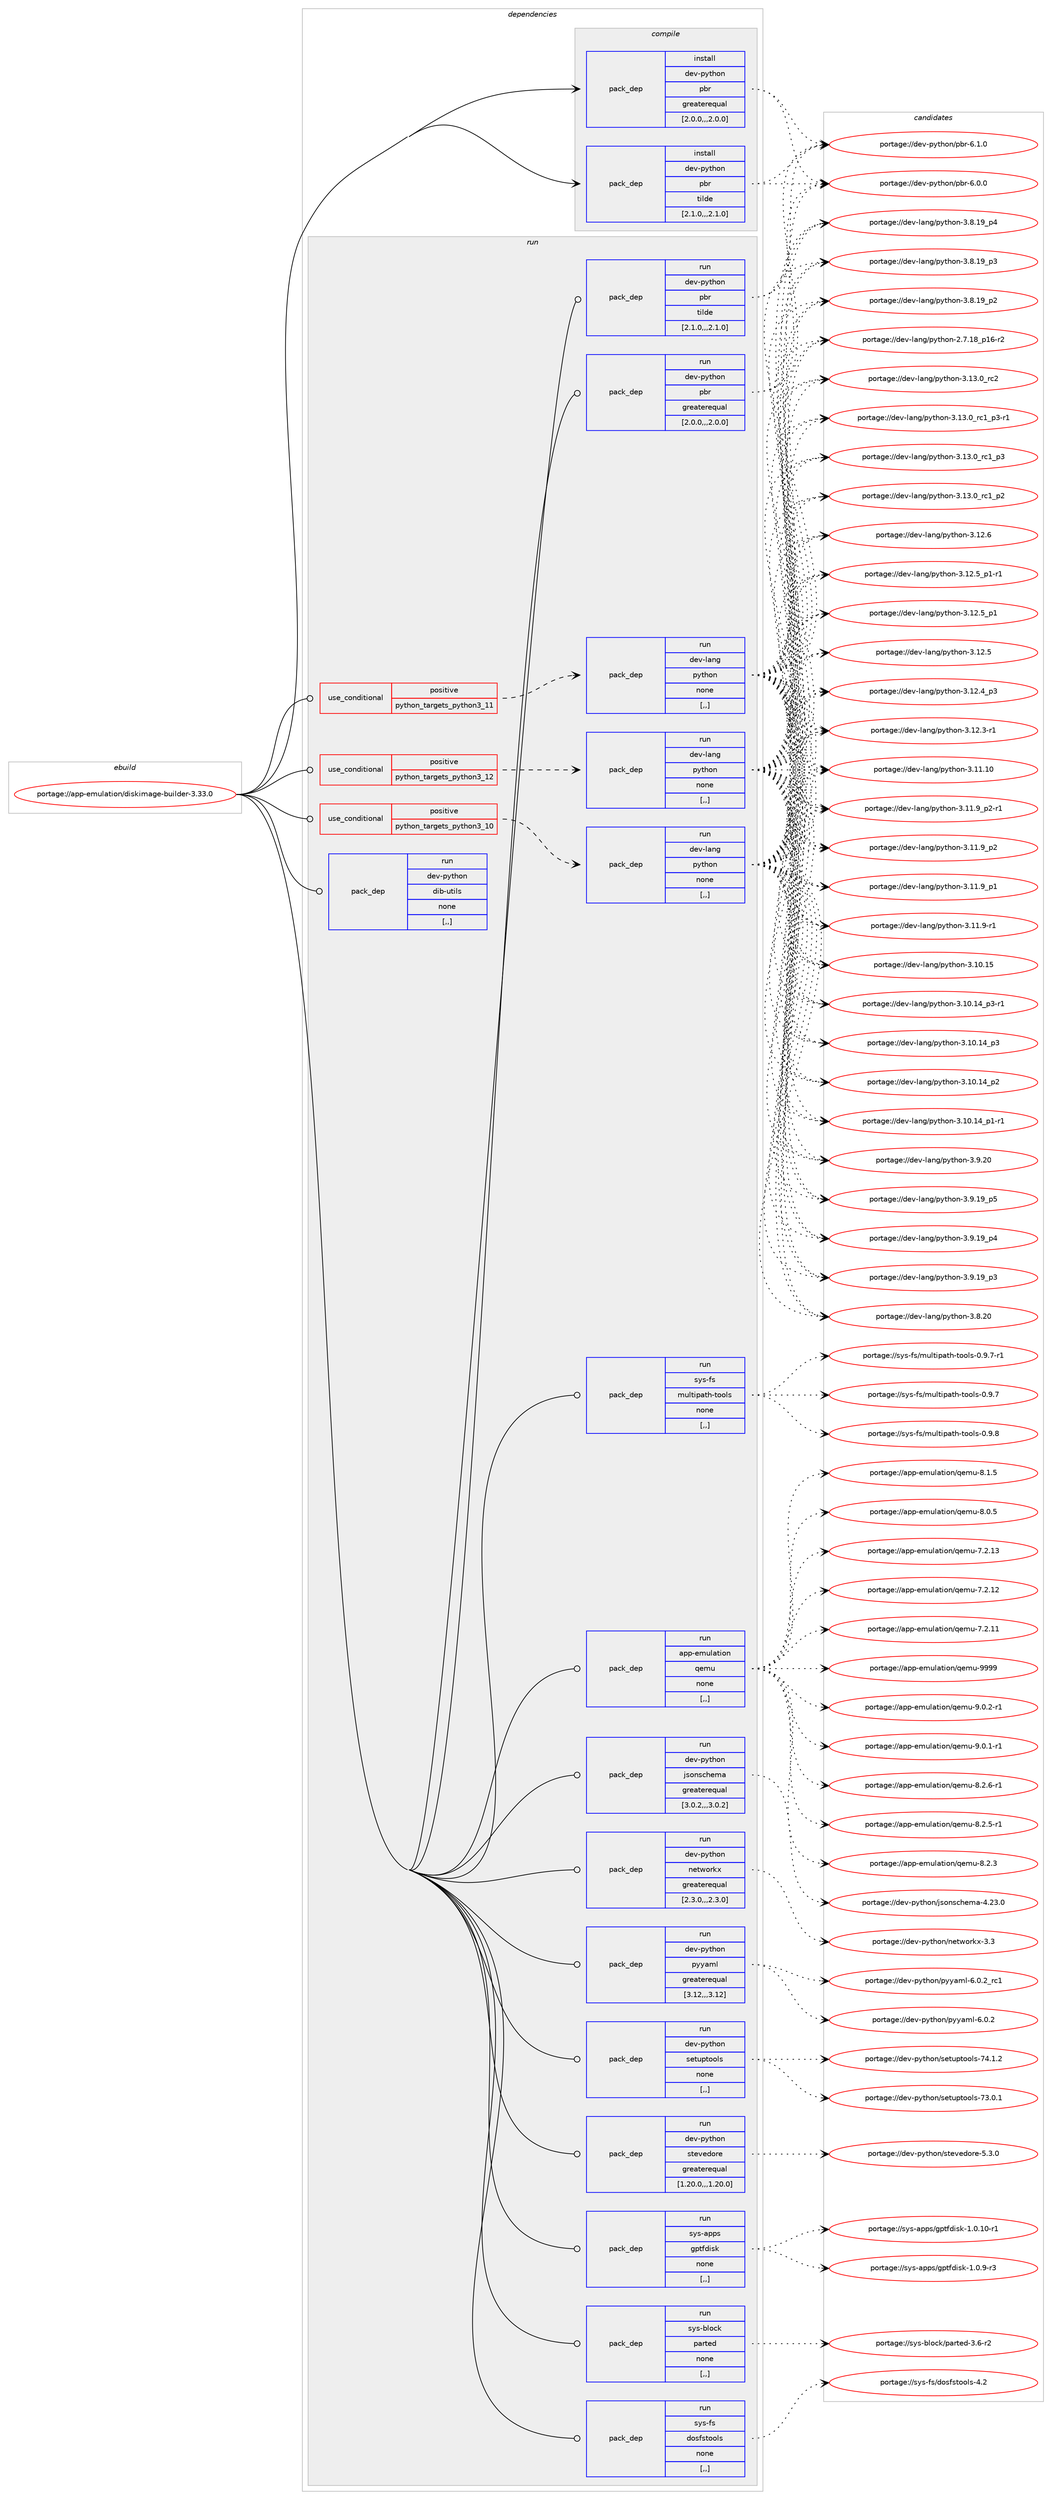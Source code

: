 digraph prolog {

# *************
# Graph options
# *************

newrank=true;
concentrate=true;
compound=true;
graph [rankdir=LR,fontname=Helvetica,fontsize=10,ranksep=1.5];#, ranksep=2.5, nodesep=0.2];
edge  [arrowhead=vee];
node  [fontname=Helvetica,fontsize=10];

# **********
# The ebuild
# **********

subgraph cluster_leftcol {
color=gray;
label=<<i>ebuild</i>>;
id [label="portage://app-emulation/diskimage-builder-3.33.0", color=red, width=4, href="../app-emulation/diskimage-builder-3.33.0.svg"];
}

# ****************
# The dependencies
# ****************

subgraph cluster_midcol {
color=gray;
label=<<i>dependencies</i>>;
subgraph cluster_compile {
fillcolor="#eeeeee";
style=filled;
label=<<i>compile</i>>;
subgraph pack377861 {
dependency517917 [label=<<TABLE BORDER="0" CELLBORDER="1" CELLSPACING="0" CELLPADDING="4" WIDTH="220"><TR><TD ROWSPAN="6" CELLPADDING="30">pack_dep</TD></TR><TR><TD WIDTH="110">install</TD></TR><TR><TD>dev-python</TD></TR><TR><TD>pbr</TD></TR><TR><TD>greaterequal</TD></TR><TR><TD>[2.0.0,,,2.0.0]</TD></TR></TABLE>>, shape=none, color=blue];
}
id:e -> dependency517917:w [weight=20,style="solid",arrowhead="vee"];
subgraph pack377862 {
dependency517918 [label=<<TABLE BORDER="0" CELLBORDER="1" CELLSPACING="0" CELLPADDING="4" WIDTH="220"><TR><TD ROWSPAN="6" CELLPADDING="30">pack_dep</TD></TR><TR><TD WIDTH="110">install</TD></TR><TR><TD>dev-python</TD></TR><TR><TD>pbr</TD></TR><TR><TD>tilde</TD></TR><TR><TD>[2.1.0,,,2.1.0]</TD></TR></TABLE>>, shape=none, color=blue];
}
id:e -> dependency517918:w [weight=20,style="solid",arrowhead="vee"];
}
subgraph cluster_compileandrun {
fillcolor="#eeeeee";
style=filled;
label=<<i>compile and run</i>>;
}
subgraph cluster_run {
fillcolor="#eeeeee";
style=filled;
label=<<i>run</i>>;
subgraph cond136304 {
dependency517919 [label=<<TABLE BORDER="0" CELLBORDER="1" CELLSPACING="0" CELLPADDING="4"><TR><TD ROWSPAN="3" CELLPADDING="10">use_conditional</TD></TR><TR><TD>positive</TD></TR><TR><TD>python_targets_python3_10</TD></TR></TABLE>>, shape=none, color=red];
subgraph pack377863 {
dependency517920 [label=<<TABLE BORDER="0" CELLBORDER="1" CELLSPACING="0" CELLPADDING="4" WIDTH="220"><TR><TD ROWSPAN="6" CELLPADDING="30">pack_dep</TD></TR><TR><TD WIDTH="110">run</TD></TR><TR><TD>dev-lang</TD></TR><TR><TD>python</TD></TR><TR><TD>none</TD></TR><TR><TD>[,,]</TD></TR></TABLE>>, shape=none, color=blue];
}
dependency517919:e -> dependency517920:w [weight=20,style="dashed",arrowhead="vee"];
}
id:e -> dependency517919:w [weight=20,style="solid",arrowhead="odot"];
subgraph cond136305 {
dependency517921 [label=<<TABLE BORDER="0" CELLBORDER="1" CELLSPACING="0" CELLPADDING="4"><TR><TD ROWSPAN="3" CELLPADDING="10">use_conditional</TD></TR><TR><TD>positive</TD></TR><TR><TD>python_targets_python3_11</TD></TR></TABLE>>, shape=none, color=red];
subgraph pack377864 {
dependency517922 [label=<<TABLE BORDER="0" CELLBORDER="1" CELLSPACING="0" CELLPADDING="4" WIDTH="220"><TR><TD ROWSPAN="6" CELLPADDING="30">pack_dep</TD></TR><TR><TD WIDTH="110">run</TD></TR><TR><TD>dev-lang</TD></TR><TR><TD>python</TD></TR><TR><TD>none</TD></TR><TR><TD>[,,]</TD></TR></TABLE>>, shape=none, color=blue];
}
dependency517921:e -> dependency517922:w [weight=20,style="dashed",arrowhead="vee"];
}
id:e -> dependency517921:w [weight=20,style="solid",arrowhead="odot"];
subgraph cond136306 {
dependency517923 [label=<<TABLE BORDER="0" CELLBORDER="1" CELLSPACING="0" CELLPADDING="4"><TR><TD ROWSPAN="3" CELLPADDING="10">use_conditional</TD></TR><TR><TD>positive</TD></TR><TR><TD>python_targets_python3_12</TD></TR></TABLE>>, shape=none, color=red];
subgraph pack377865 {
dependency517924 [label=<<TABLE BORDER="0" CELLBORDER="1" CELLSPACING="0" CELLPADDING="4" WIDTH="220"><TR><TD ROWSPAN="6" CELLPADDING="30">pack_dep</TD></TR><TR><TD WIDTH="110">run</TD></TR><TR><TD>dev-lang</TD></TR><TR><TD>python</TD></TR><TR><TD>none</TD></TR><TR><TD>[,,]</TD></TR></TABLE>>, shape=none, color=blue];
}
dependency517923:e -> dependency517924:w [weight=20,style="dashed",arrowhead="vee"];
}
id:e -> dependency517923:w [weight=20,style="solid",arrowhead="odot"];
subgraph pack377866 {
dependency517925 [label=<<TABLE BORDER="0" CELLBORDER="1" CELLSPACING="0" CELLPADDING="4" WIDTH="220"><TR><TD ROWSPAN="6" CELLPADDING="30">pack_dep</TD></TR><TR><TD WIDTH="110">run</TD></TR><TR><TD>app-emulation</TD></TR><TR><TD>qemu</TD></TR><TR><TD>none</TD></TR><TR><TD>[,,]</TD></TR></TABLE>>, shape=none, color=blue];
}
id:e -> dependency517925:w [weight=20,style="solid",arrowhead="odot"];
subgraph pack377867 {
dependency517926 [label=<<TABLE BORDER="0" CELLBORDER="1" CELLSPACING="0" CELLPADDING="4" WIDTH="220"><TR><TD ROWSPAN="6" CELLPADDING="30">pack_dep</TD></TR><TR><TD WIDTH="110">run</TD></TR><TR><TD>dev-python</TD></TR><TR><TD>jsonschema</TD></TR><TR><TD>greaterequal</TD></TR><TR><TD>[3.0.2,,,3.0.2]</TD></TR></TABLE>>, shape=none, color=blue];
}
id:e -> dependency517926:w [weight=20,style="solid",arrowhead="odot"];
subgraph pack377868 {
dependency517927 [label=<<TABLE BORDER="0" CELLBORDER="1" CELLSPACING="0" CELLPADDING="4" WIDTH="220"><TR><TD ROWSPAN="6" CELLPADDING="30">pack_dep</TD></TR><TR><TD WIDTH="110">run</TD></TR><TR><TD>dev-python</TD></TR><TR><TD>networkx</TD></TR><TR><TD>greaterequal</TD></TR><TR><TD>[2.3.0,,,2.3.0]</TD></TR></TABLE>>, shape=none, color=blue];
}
id:e -> dependency517927:w [weight=20,style="solid",arrowhead="odot"];
subgraph pack377869 {
dependency517928 [label=<<TABLE BORDER="0" CELLBORDER="1" CELLSPACING="0" CELLPADDING="4" WIDTH="220"><TR><TD ROWSPAN="6" CELLPADDING="30">pack_dep</TD></TR><TR><TD WIDTH="110">run</TD></TR><TR><TD>dev-python</TD></TR><TR><TD>pbr</TD></TR><TR><TD>greaterequal</TD></TR><TR><TD>[2.0.0,,,2.0.0]</TD></TR></TABLE>>, shape=none, color=blue];
}
id:e -> dependency517928:w [weight=20,style="solid",arrowhead="odot"];
subgraph pack377870 {
dependency517929 [label=<<TABLE BORDER="0" CELLBORDER="1" CELLSPACING="0" CELLPADDING="4" WIDTH="220"><TR><TD ROWSPAN="6" CELLPADDING="30">pack_dep</TD></TR><TR><TD WIDTH="110">run</TD></TR><TR><TD>dev-python</TD></TR><TR><TD>pyyaml</TD></TR><TR><TD>greaterequal</TD></TR><TR><TD>[3.12,,,3.12]</TD></TR></TABLE>>, shape=none, color=blue];
}
id:e -> dependency517929:w [weight=20,style="solid",arrowhead="odot"];
subgraph pack377871 {
dependency517930 [label=<<TABLE BORDER="0" CELLBORDER="1" CELLSPACING="0" CELLPADDING="4" WIDTH="220"><TR><TD ROWSPAN="6" CELLPADDING="30">pack_dep</TD></TR><TR><TD WIDTH="110">run</TD></TR><TR><TD>dev-python</TD></TR><TR><TD>setuptools</TD></TR><TR><TD>none</TD></TR><TR><TD>[,,]</TD></TR></TABLE>>, shape=none, color=blue];
}
id:e -> dependency517930:w [weight=20,style="solid",arrowhead="odot"];
subgraph pack377872 {
dependency517931 [label=<<TABLE BORDER="0" CELLBORDER="1" CELLSPACING="0" CELLPADDING="4" WIDTH="220"><TR><TD ROWSPAN="6" CELLPADDING="30">pack_dep</TD></TR><TR><TD WIDTH="110">run</TD></TR><TR><TD>dev-python</TD></TR><TR><TD>stevedore</TD></TR><TR><TD>greaterequal</TD></TR><TR><TD>[1.20.0,,,1.20.0]</TD></TR></TABLE>>, shape=none, color=blue];
}
id:e -> dependency517931:w [weight=20,style="solid",arrowhead="odot"];
subgraph pack377873 {
dependency517932 [label=<<TABLE BORDER="0" CELLBORDER="1" CELLSPACING="0" CELLPADDING="4" WIDTH="220"><TR><TD ROWSPAN="6" CELLPADDING="30">pack_dep</TD></TR><TR><TD WIDTH="110">run</TD></TR><TR><TD>sys-apps</TD></TR><TR><TD>gptfdisk</TD></TR><TR><TD>none</TD></TR><TR><TD>[,,]</TD></TR></TABLE>>, shape=none, color=blue];
}
id:e -> dependency517932:w [weight=20,style="solid",arrowhead="odot"];
subgraph pack377874 {
dependency517933 [label=<<TABLE BORDER="0" CELLBORDER="1" CELLSPACING="0" CELLPADDING="4" WIDTH="220"><TR><TD ROWSPAN="6" CELLPADDING="30">pack_dep</TD></TR><TR><TD WIDTH="110">run</TD></TR><TR><TD>sys-block</TD></TR><TR><TD>parted</TD></TR><TR><TD>none</TD></TR><TR><TD>[,,]</TD></TR></TABLE>>, shape=none, color=blue];
}
id:e -> dependency517933:w [weight=20,style="solid",arrowhead="odot"];
subgraph pack377875 {
dependency517934 [label=<<TABLE BORDER="0" CELLBORDER="1" CELLSPACING="0" CELLPADDING="4" WIDTH="220"><TR><TD ROWSPAN="6" CELLPADDING="30">pack_dep</TD></TR><TR><TD WIDTH="110">run</TD></TR><TR><TD>sys-fs</TD></TR><TR><TD>dosfstools</TD></TR><TR><TD>none</TD></TR><TR><TD>[,,]</TD></TR></TABLE>>, shape=none, color=blue];
}
id:e -> dependency517934:w [weight=20,style="solid",arrowhead="odot"];
subgraph pack377876 {
dependency517935 [label=<<TABLE BORDER="0" CELLBORDER="1" CELLSPACING="0" CELLPADDING="4" WIDTH="220"><TR><TD ROWSPAN="6" CELLPADDING="30">pack_dep</TD></TR><TR><TD WIDTH="110">run</TD></TR><TR><TD>sys-fs</TD></TR><TR><TD>multipath-tools</TD></TR><TR><TD>none</TD></TR><TR><TD>[,,]</TD></TR></TABLE>>, shape=none, color=blue];
}
id:e -> dependency517935:w [weight=20,style="solid",arrowhead="odot"];
subgraph pack377877 {
dependency517936 [label=<<TABLE BORDER="0" CELLBORDER="1" CELLSPACING="0" CELLPADDING="4" WIDTH="220"><TR><TD ROWSPAN="6" CELLPADDING="30">pack_dep</TD></TR><TR><TD WIDTH="110">run</TD></TR><TR><TD>dev-python</TD></TR><TR><TD>dib-utils</TD></TR><TR><TD>none</TD></TR><TR><TD>[,,]</TD></TR></TABLE>>, shape=none, color=blue];
}
id:e -> dependency517936:w [weight=20,style="solid",arrowhead="odot"];
subgraph pack377878 {
dependency517937 [label=<<TABLE BORDER="0" CELLBORDER="1" CELLSPACING="0" CELLPADDING="4" WIDTH="220"><TR><TD ROWSPAN="6" CELLPADDING="30">pack_dep</TD></TR><TR><TD WIDTH="110">run</TD></TR><TR><TD>dev-python</TD></TR><TR><TD>pbr</TD></TR><TR><TD>tilde</TD></TR><TR><TD>[2.1.0,,,2.1.0]</TD></TR></TABLE>>, shape=none, color=blue];
}
id:e -> dependency517937:w [weight=20,style="solid",arrowhead="odot"];
}
}

# **************
# The candidates
# **************

subgraph cluster_choices {
rank=same;
color=gray;
label=<<i>candidates</i>>;

subgraph choice377861 {
color=black;
nodesep=1;
choice100101118451121211161041111104711298114455446494648 [label="portage://dev-python/pbr-6.1.0", color=red, width=4,href="../dev-python/pbr-6.1.0.svg"];
choice100101118451121211161041111104711298114455446484648 [label="portage://dev-python/pbr-6.0.0", color=red, width=4,href="../dev-python/pbr-6.0.0.svg"];
dependency517917:e -> choice100101118451121211161041111104711298114455446494648:w [style=dotted,weight="100"];
dependency517917:e -> choice100101118451121211161041111104711298114455446484648:w [style=dotted,weight="100"];
}
subgraph choice377862 {
color=black;
nodesep=1;
choice100101118451121211161041111104711298114455446494648 [label="portage://dev-python/pbr-6.1.0", color=red, width=4,href="../dev-python/pbr-6.1.0.svg"];
choice100101118451121211161041111104711298114455446484648 [label="portage://dev-python/pbr-6.0.0", color=red, width=4,href="../dev-python/pbr-6.0.0.svg"];
dependency517918:e -> choice100101118451121211161041111104711298114455446494648:w [style=dotted,weight="100"];
dependency517918:e -> choice100101118451121211161041111104711298114455446484648:w [style=dotted,weight="100"];
}
subgraph choice377863 {
color=black;
nodesep=1;
choice10010111845108971101034711212111610411111045514649514648951149950 [label="portage://dev-lang/python-3.13.0_rc2", color=red, width=4,href="../dev-lang/python-3.13.0_rc2.svg"];
choice1001011184510897110103471121211161041111104551464951464895114994995112514511449 [label="portage://dev-lang/python-3.13.0_rc1_p3-r1", color=red, width=4,href="../dev-lang/python-3.13.0_rc1_p3-r1.svg"];
choice100101118451089711010347112121116104111110455146495146489511499499511251 [label="portage://dev-lang/python-3.13.0_rc1_p3", color=red, width=4,href="../dev-lang/python-3.13.0_rc1_p3.svg"];
choice100101118451089711010347112121116104111110455146495146489511499499511250 [label="portage://dev-lang/python-3.13.0_rc1_p2", color=red, width=4,href="../dev-lang/python-3.13.0_rc1_p2.svg"];
choice10010111845108971101034711212111610411111045514649504654 [label="portage://dev-lang/python-3.12.6", color=red, width=4,href="../dev-lang/python-3.12.6.svg"];
choice1001011184510897110103471121211161041111104551464950465395112494511449 [label="portage://dev-lang/python-3.12.5_p1-r1", color=red, width=4,href="../dev-lang/python-3.12.5_p1-r1.svg"];
choice100101118451089711010347112121116104111110455146495046539511249 [label="portage://dev-lang/python-3.12.5_p1", color=red, width=4,href="../dev-lang/python-3.12.5_p1.svg"];
choice10010111845108971101034711212111610411111045514649504653 [label="portage://dev-lang/python-3.12.5", color=red, width=4,href="../dev-lang/python-3.12.5.svg"];
choice100101118451089711010347112121116104111110455146495046529511251 [label="portage://dev-lang/python-3.12.4_p3", color=red, width=4,href="../dev-lang/python-3.12.4_p3.svg"];
choice100101118451089711010347112121116104111110455146495046514511449 [label="portage://dev-lang/python-3.12.3-r1", color=red, width=4,href="../dev-lang/python-3.12.3-r1.svg"];
choice1001011184510897110103471121211161041111104551464949464948 [label="portage://dev-lang/python-3.11.10", color=red, width=4,href="../dev-lang/python-3.11.10.svg"];
choice1001011184510897110103471121211161041111104551464949465795112504511449 [label="portage://dev-lang/python-3.11.9_p2-r1", color=red, width=4,href="../dev-lang/python-3.11.9_p2-r1.svg"];
choice100101118451089711010347112121116104111110455146494946579511250 [label="portage://dev-lang/python-3.11.9_p2", color=red, width=4,href="../dev-lang/python-3.11.9_p2.svg"];
choice100101118451089711010347112121116104111110455146494946579511249 [label="portage://dev-lang/python-3.11.9_p1", color=red, width=4,href="../dev-lang/python-3.11.9_p1.svg"];
choice100101118451089711010347112121116104111110455146494946574511449 [label="portage://dev-lang/python-3.11.9-r1", color=red, width=4,href="../dev-lang/python-3.11.9-r1.svg"];
choice1001011184510897110103471121211161041111104551464948464953 [label="portage://dev-lang/python-3.10.15", color=red, width=4,href="../dev-lang/python-3.10.15.svg"];
choice100101118451089711010347112121116104111110455146494846495295112514511449 [label="portage://dev-lang/python-3.10.14_p3-r1", color=red, width=4,href="../dev-lang/python-3.10.14_p3-r1.svg"];
choice10010111845108971101034711212111610411111045514649484649529511251 [label="portage://dev-lang/python-3.10.14_p3", color=red, width=4,href="../dev-lang/python-3.10.14_p3.svg"];
choice10010111845108971101034711212111610411111045514649484649529511250 [label="portage://dev-lang/python-3.10.14_p2", color=red, width=4,href="../dev-lang/python-3.10.14_p2.svg"];
choice100101118451089711010347112121116104111110455146494846495295112494511449 [label="portage://dev-lang/python-3.10.14_p1-r1", color=red, width=4,href="../dev-lang/python-3.10.14_p1-r1.svg"];
choice10010111845108971101034711212111610411111045514657465048 [label="portage://dev-lang/python-3.9.20", color=red, width=4,href="../dev-lang/python-3.9.20.svg"];
choice100101118451089711010347112121116104111110455146574649579511253 [label="portage://dev-lang/python-3.9.19_p5", color=red, width=4,href="../dev-lang/python-3.9.19_p5.svg"];
choice100101118451089711010347112121116104111110455146574649579511252 [label="portage://dev-lang/python-3.9.19_p4", color=red, width=4,href="../dev-lang/python-3.9.19_p4.svg"];
choice100101118451089711010347112121116104111110455146574649579511251 [label="portage://dev-lang/python-3.9.19_p3", color=red, width=4,href="../dev-lang/python-3.9.19_p3.svg"];
choice10010111845108971101034711212111610411111045514656465048 [label="portage://dev-lang/python-3.8.20", color=red, width=4,href="../dev-lang/python-3.8.20.svg"];
choice100101118451089711010347112121116104111110455146564649579511252 [label="portage://dev-lang/python-3.8.19_p4", color=red, width=4,href="../dev-lang/python-3.8.19_p4.svg"];
choice100101118451089711010347112121116104111110455146564649579511251 [label="portage://dev-lang/python-3.8.19_p3", color=red, width=4,href="../dev-lang/python-3.8.19_p3.svg"];
choice100101118451089711010347112121116104111110455146564649579511250 [label="portage://dev-lang/python-3.8.19_p2", color=red, width=4,href="../dev-lang/python-3.8.19_p2.svg"];
choice100101118451089711010347112121116104111110455046554649569511249544511450 [label="portage://dev-lang/python-2.7.18_p16-r2", color=red, width=4,href="../dev-lang/python-2.7.18_p16-r2.svg"];
dependency517920:e -> choice10010111845108971101034711212111610411111045514649514648951149950:w [style=dotted,weight="100"];
dependency517920:e -> choice1001011184510897110103471121211161041111104551464951464895114994995112514511449:w [style=dotted,weight="100"];
dependency517920:e -> choice100101118451089711010347112121116104111110455146495146489511499499511251:w [style=dotted,weight="100"];
dependency517920:e -> choice100101118451089711010347112121116104111110455146495146489511499499511250:w [style=dotted,weight="100"];
dependency517920:e -> choice10010111845108971101034711212111610411111045514649504654:w [style=dotted,weight="100"];
dependency517920:e -> choice1001011184510897110103471121211161041111104551464950465395112494511449:w [style=dotted,weight="100"];
dependency517920:e -> choice100101118451089711010347112121116104111110455146495046539511249:w [style=dotted,weight="100"];
dependency517920:e -> choice10010111845108971101034711212111610411111045514649504653:w [style=dotted,weight="100"];
dependency517920:e -> choice100101118451089711010347112121116104111110455146495046529511251:w [style=dotted,weight="100"];
dependency517920:e -> choice100101118451089711010347112121116104111110455146495046514511449:w [style=dotted,weight="100"];
dependency517920:e -> choice1001011184510897110103471121211161041111104551464949464948:w [style=dotted,weight="100"];
dependency517920:e -> choice1001011184510897110103471121211161041111104551464949465795112504511449:w [style=dotted,weight="100"];
dependency517920:e -> choice100101118451089711010347112121116104111110455146494946579511250:w [style=dotted,weight="100"];
dependency517920:e -> choice100101118451089711010347112121116104111110455146494946579511249:w [style=dotted,weight="100"];
dependency517920:e -> choice100101118451089711010347112121116104111110455146494946574511449:w [style=dotted,weight="100"];
dependency517920:e -> choice1001011184510897110103471121211161041111104551464948464953:w [style=dotted,weight="100"];
dependency517920:e -> choice100101118451089711010347112121116104111110455146494846495295112514511449:w [style=dotted,weight="100"];
dependency517920:e -> choice10010111845108971101034711212111610411111045514649484649529511251:w [style=dotted,weight="100"];
dependency517920:e -> choice10010111845108971101034711212111610411111045514649484649529511250:w [style=dotted,weight="100"];
dependency517920:e -> choice100101118451089711010347112121116104111110455146494846495295112494511449:w [style=dotted,weight="100"];
dependency517920:e -> choice10010111845108971101034711212111610411111045514657465048:w [style=dotted,weight="100"];
dependency517920:e -> choice100101118451089711010347112121116104111110455146574649579511253:w [style=dotted,weight="100"];
dependency517920:e -> choice100101118451089711010347112121116104111110455146574649579511252:w [style=dotted,weight="100"];
dependency517920:e -> choice100101118451089711010347112121116104111110455146574649579511251:w [style=dotted,weight="100"];
dependency517920:e -> choice10010111845108971101034711212111610411111045514656465048:w [style=dotted,weight="100"];
dependency517920:e -> choice100101118451089711010347112121116104111110455146564649579511252:w [style=dotted,weight="100"];
dependency517920:e -> choice100101118451089711010347112121116104111110455146564649579511251:w [style=dotted,weight="100"];
dependency517920:e -> choice100101118451089711010347112121116104111110455146564649579511250:w [style=dotted,weight="100"];
dependency517920:e -> choice100101118451089711010347112121116104111110455046554649569511249544511450:w [style=dotted,weight="100"];
}
subgraph choice377864 {
color=black;
nodesep=1;
choice10010111845108971101034711212111610411111045514649514648951149950 [label="portage://dev-lang/python-3.13.0_rc2", color=red, width=4,href="../dev-lang/python-3.13.0_rc2.svg"];
choice1001011184510897110103471121211161041111104551464951464895114994995112514511449 [label="portage://dev-lang/python-3.13.0_rc1_p3-r1", color=red, width=4,href="../dev-lang/python-3.13.0_rc1_p3-r1.svg"];
choice100101118451089711010347112121116104111110455146495146489511499499511251 [label="portage://dev-lang/python-3.13.0_rc1_p3", color=red, width=4,href="../dev-lang/python-3.13.0_rc1_p3.svg"];
choice100101118451089711010347112121116104111110455146495146489511499499511250 [label="portage://dev-lang/python-3.13.0_rc1_p2", color=red, width=4,href="../dev-lang/python-3.13.0_rc1_p2.svg"];
choice10010111845108971101034711212111610411111045514649504654 [label="portage://dev-lang/python-3.12.6", color=red, width=4,href="../dev-lang/python-3.12.6.svg"];
choice1001011184510897110103471121211161041111104551464950465395112494511449 [label="portage://dev-lang/python-3.12.5_p1-r1", color=red, width=4,href="../dev-lang/python-3.12.5_p1-r1.svg"];
choice100101118451089711010347112121116104111110455146495046539511249 [label="portage://dev-lang/python-3.12.5_p1", color=red, width=4,href="../dev-lang/python-3.12.5_p1.svg"];
choice10010111845108971101034711212111610411111045514649504653 [label="portage://dev-lang/python-3.12.5", color=red, width=4,href="../dev-lang/python-3.12.5.svg"];
choice100101118451089711010347112121116104111110455146495046529511251 [label="portage://dev-lang/python-3.12.4_p3", color=red, width=4,href="../dev-lang/python-3.12.4_p3.svg"];
choice100101118451089711010347112121116104111110455146495046514511449 [label="portage://dev-lang/python-3.12.3-r1", color=red, width=4,href="../dev-lang/python-3.12.3-r1.svg"];
choice1001011184510897110103471121211161041111104551464949464948 [label="portage://dev-lang/python-3.11.10", color=red, width=4,href="../dev-lang/python-3.11.10.svg"];
choice1001011184510897110103471121211161041111104551464949465795112504511449 [label="portage://dev-lang/python-3.11.9_p2-r1", color=red, width=4,href="../dev-lang/python-3.11.9_p2-r1.svg"];
choice100101118451089711010347112121116104111110455146494946579511250 [label="portage://dev-lang/python-3.11.9_p2", color=red, width=4,href="../dev-lang/python-3.11.9_p2.svg"];
choice100101118451089711010347112121116104111110455146494946579511249 [label="portage://dev-lang/python-3.11.9_p1", color=red, width=4,href="../dev-lang/python-3.11.9_p1.svg"];
choice100101118451089711010347112121116104111110455146494946574511449 [label="portage://dev-lang/python-3.11.9-r1", color=red, width=4,href="../dev-lang/python-3.11.9-r1.svg"];
choice1001011184510897110103471121211161041111104551464948464953 [label="portage://dev-lang/python-3.10.15", color=red, width=4,href="../dev-lang/python-3.10.15.svg"];
choice100101118451089711010347112121116104111110455146494846495295112514511449 [label="portage://dev-lang/python-3.10.14_p3-r1", color=red, width=4,href="../dev-lang/python-3.10.14_p3-r1.svg"];
choice10010111845108971101034711212111610411111045514649484649529511251 [label="portage://dev-lang/python-3.10.14_p3", color=red, width=4,href="../dev-lang/python-3.10.14_p3.svg"];
choice10010111845108971101034711212111610411111045514649484649529511250 [label="portage://dev-lang/python-3.10.14_p2", color=red, width=4,href="../dev-lang/python-3.10.14_p2.svg"];
choice100101118451089711010347112121116104111110455146494846495295112494511449 [label="portage://dev-lang/python-3.10.14_p1-r1", color=red, width=4,href="../dev-lang/python-3.10.14_p1-r1.svg"];
choice10010111845108971101034711212111610411111045514657465048 [label="portage://dev-lang/python-3.9.20", color=red, width=4,href="../dev-lang/python-3.9.20.svg"];
choice100101118451089711010347112121116104111110455146574649579511253 [label="portage://dev-lang/python-3.9.19_p5", color=red, width=4,href="../dev-lang/python-3.9.19_p5.svg"];
choice100101118451089711010347112121116104111110455146574649579511252 [label="portage://dev-lang/python-3.9.19_p4", color=red, width=4,href="../dev-lang/python-3.9.19_p4.svg"];
choice100101118451089711010347112121116104111110455146574649579511251 [label="portage://dev-lang/python-3.9.19_p3", color=red, width=4,href="../dev-lang/python-3.9.19_p3.svg"];
choice10010111845108971101034711212111610411111045514656465048 [label="portage://dev-lang/python-3.8.20", color=red, width=4,href="../dev-lang/python-3.8.20.svg"];
choice100101118451089711010347112121116104111110455146564649579511252 [label="portage://dev-lang/python-3.8.19_p4", color=red, width=4,href="../dev-lang/python-3.8.19_p4.svg"];
choice100101118451089711010347112121116104111110455146564649579511251 [label="portage://dev-lang/python-3.8.19_p3", color=red, width=4,href="../dev-lang/python-3.8.19_p3.svg"];
choice100101118451089711010347112121116104111110455146564649579511250 [label="portage://dev-lang/python-3.8.19_p2", color=red, width=4,href="../dev-lang/python-3.8.19_p2.svg"];
choice100101118451089711010347112121116104111110455046554649569511249544511450 [label="portage://dev-lang/python-2.7.18_p16-r2", color=red, width=4,href="../dev-lang/python-2.7.18_p16-r2.svg"];
dependency517922:e -> choice10010111845108971101034711212111610411111045514649514648951149950:w [style=dotted,weight="100"];
dependency517922:e -> choice1001011184510897110103471121211161041111104551464951464895114994995112514511449:w [style=dotted,weight="100"];
dependency517922:e -> choice100101118451089711010347112121116104111110455146495146489511499499511251:w [style=dotted,weight="100"];
dependency517922:e -> choice100101118451089711010347112121116104111110455146495146489511499499511250:w [style=dotted,weight="100"];
dependency517922:e -> choice10010111845108971101034711212111610411111045514649504654:w [style=dotted,weight="100"];
dependency517922:e -> choice1001011184510897110103471121211161041111104551464950465395112494511449:w [style=dotted,weight="100"];
dependency517922:e -> choice100101118451089711010347112121116104111110455146495046539511249:w [style=dotted,weight="100"];
dependency517922:e -> choice10010111845108971101034711212111610411111045514649504653:w [style=dotted,weight="100"];
dependency517922:e -> choice100101118451089711010347112121116104111110455146495046529511251:w [style=dotted,weight="100"];
dependency517922:e -> choice100101118451089711010347112121116104111110455146495046514511449:w [style=dotted,weight="100"];
dependency517922:e -> choice1001011184510897110103471121211161041111104551464949464948:w [style=dotted,weight="100"];
dependency517922:e -> choice1001011184510897110103471121211161041111104551464949465795112504511449:w [style=dotted,weight="100"];
dependency517922:e -> choice100101118451089711010347112121116104111110455146494946579511250:w [style=dotted,weight="100"];
dependency517922:e -> choice100101118451089711010347112121116104111110455146494946579511249:w [style=dotted,weight="100"];
dependency517922:e -> choice100101118451089711010347112121116104111110455146494946574511449:w [style=dotted,weight="100"];
dependency517922:e -> choice1001011184510897110103471121211161041111104551464948464953:w [style=dotted,weight="100"];
dependency517922:e -> choice100101118451089711010347112121116104111110455146494846495295112514511449:w [style=dotted,weight="100"];
dependency517922:e -> choice10010111845108971101034711212111610411111045514649484649529511251:w [style=dotted,weight="100"];
dependency517922:e -> choice10010111845108971101034711212111610411111045514649484649529511250:w [style=dotted,weight="100"];
dependency517922:e -> choice100101118451089711010347112121116104111110455146494846495295112494511449:w [style=dotted,weight="100"];
dependency517922:e -> choice10010111845108971101034711212111610411111045514657465048:w [style=dotted,weight="100"];
dependency517922:e -> choice100101118451089711010347112121116104111110455146574649579511253:w [style=dotted,weight="100"];
dependency517922:e -> choice100101118451089711010347112121116104111110455146574649579511252:w [style=dotted,weight="100"];
dependency517922:e -> choice100101118451089711010347112121116104111110455146574649579511251:w [style=dotted,weight="100"];
dependency517922:e -> choice10010111845108971101034711212111610411111045514656465048:w [style=dotted,weight="100"];
dependency517922:e -> choice100101118451089711010347112121116104111110455146564649579511252:w [style=dotted,weight="100"];
dependency517922:e -> choice100101118451089711010347112121116104111110455146564649579511251:w [style=dotted,weight="100"];
dependency517922:e -> choice100101118451089711010347112121116104111110455146564649579511250:w [style=dotted,weight="100"];
dependency517922:e -> choice100101118451089711010347112121116104111110455046554649569511249544511450:w [style=dotted,weight="100"];
}
subgraph choice377865 {
color=black;
nodesep=1;
choice10010111845108971101034711212111610411111045514649514648951149950 [label="portage://dev-lang/python-3.13.0_rc2", color=red, width=4,href="../dev-lang/python-3.13.0_rc2.svg"];
choice1001011184510897110103471121211161041111104551464951464895114994995112514511449 [label="portage://dev-lang/python-3.13.0_rc1_p3-r1", color=red, width=4,href="../dev-lang/python-3.13.0_rc1_p3-r1.svg"];
choice100101118451089711010347112121116104111110455146495146489511499499511251 [label="portage://dev-lang/python-3.13.0_rc1_p3", color=red, width=4,href="../dev-lang/python-3.13.0_rc1_p3.svg"];
choice100101118451089711010347112121116104111110455146495146489511499499511250 [label="portage://dev-lang/python-3.13.0_rc1_p2", color=red, width=4,href="../dev-lang/python-3.13.0_rc1_p2.svg"];
choice10010111845108971101034711212111610411111045514649504654 [label="portage://dev-lang/python-3.12.6", color=red, width=4,href="../dev-lang/python-3.12.6.svg"];
choice1001011184510897110103471121211161041111104551464950465395112494511449 [label="portage://dev-lang/python-3.12.5_p1-r1", color=red, width=4,href="../dev-lang/python-3.12.5_p1-r1.svg"];
choice100101118451089711010347112121116104111110455146495046539511249 [label="portage://dev-lang/python-3.12.5_p1", color=red, width=4,href="../dev-lang/python-3.12.5_p1.svg"];
choice10010111845108971101034711212111610411111045514649504653 [label="portage://dev-lang/python-3.12.5", color=red, width=4,href="../dev-lang/python-3.12.5.svg"];
choice100101118451089711010347112121116104111110455146495046529511251 [label="portage://dev-lang/python-3.12.4_p3", color=red, width=4,href="../dev-lang/python-3.12.4_p3.svg"];
choice100101118451089711010347112121116104111110455146495046514511449 [label="portage://dev-lang/python-3.12.3-r1", color=red, width=4,href="../dev-lang/python-3.12.3-r1.svg"];
choice1001011184510897110103471121211161041111104551464949464948 [label="portage://dev-lang/python-3.11.10", color=red, width=4,href="../dev-lang/python-3.11.10.svg"];
choice1001011184510897110103471121211161041111104551464949465795112504511449 [label="portage://dev-lang/python-3.11.9_p2-r1", color=red, width=4,href="../dev-lang/python-3.11.9_p2-r1.svg"];
choice100101118451089711010347112121116104111110455146494946579511250 [label="portage://dev-lang/python-3.11.9_p2", color=red, width=4,href="../dev-lang/python-3.11.9_p2.svg"];
choice100101118451089711010347112121116104111110455146494946579511249 [label="portage://dev-lang/python-3.11.9_p1", color=red, width=4,href="../dev-lang/python-3.11.9_p1.svg"];
choice100101118451089711010347112121116104111110455146494946574511449 [label="portage://dev-lang/python-3.11.9-r1", color=red, width=4,href="../dev-lang/python-3.11.9-r1.svg"];
choice1001011184510897110103471121211161041111104551464948464953 [label="portage://dev-lang/python-3.10.15", color=red, width=4,href="../dev-lang/python-3.10.15.svg"];
choice100101118451089711010347112121116104111110455146494846495295112514511449 [label="portage://dev-lang/python-3.10.14_p3-r1", color=red, width=4,href="../dev-lang/python-3.10.14_p3-r1.svg"];
choice10010111845108971101034711212111610411111045514649484649529511251 [label="portage://dev-lang/python-3.10.14_p3", color=red, width=4,href="../dev-lang/python-3.10.14_p3.svg"];
choice10010111845108971101034711212111610411111045514649484649529511250 [label="portage://dev-lang/python-3.10.14_p2", color=red, width=4,href="../dev-lang/python-3.10.14_p2.svg"];
choice100101118451089711010347112121116104111110455146494846495295112494511449 [label="portage://dev-lang/python-3.10.14_p1-r1", color=red, width=4,href="../dev-lang/python-3.10.14_p1-r1.svg"];
choice10010111845108971101034711212111610411111045514657465048 [label="portage://dev-lang/python-3.9.20", color=red, width=4,href="../dev-lang/python-3.9.20.svg"];
choice100101118451089711010347112121116104111110455146574649579511253 [label="portage://dev-lang/python-3.9.19_p5", color=red, width=4,href="../dev-lang/python-3.9.19_p5.svg"];
choice100101118451089711010347112121116104111110455146574649579511252 [label="portage://dev-lang/python-3.9.19_p4", color=red, width=4,href="../dev-lang/python-3.9.19_p4.svg"];
choice100101118451089711010347112121116104111110455146574649579511251 [label="portage://dev-lang/python-3.9.19_p3", color=red, width=4,href="../dev-lang/python-3.9.19_p3.svg"];
choice10010111845108971101034711212111610411111045514656465048 [label="portage://dev-lang/python-3.8.20", color=red, width=4,href="../dev-lang/python-3.8.20.svg"];
choice100101118451089711010347112121116104111110455146564649579511252 [label="portage://dev-lang/python-3.8.19_p4", color=red, width=4,href="../dev-lang/python-3.8.19_p4.svg"];
choice100101118451089711010347112121116104111110455146564649579511251 [label="portage://dev-lang/python-3.8.19_p3", color=red, width=4,href="../dev-lang/python-3.8.19_p3.svg"];
choice100101118451089711010347112121116104111110455146564649579511250 [label="portage://dev-lang/python-3.8.19_p2", color=red, width=4,href="../dev-lang/python-3.8.19_p2.svg"];
choice100101118451089711010347112121116104111110455046554649569511249544511450 [label="portage://dev-lang/python-2.7.18_p16-r2", color=red, width=4,href="../dev-lang/python-2.7.18_p16-r2.svg"];
dependency517924:e -> choice10010111845108971101034711212111610411111045514649514648951149950:w [style=dotted,weight="100"];
dependency517924:e -> choice1001011184510897110103471121211161041111104551464951464895114994995112514511449:w [style=dotted,weight="100"];
dependency517924:e -> choice100101118451089711010347112121116104111110455146495146489511499499511251:w [style=dotted,weight="100"];
dependency517924:e -> choice100101118451089711010347112121116104111110455146495146489511499499511250:w [style=dotted,weight="100"];
dependency517924:e -> choice10010111845108971101034711212111610411111045514649504654:w [style=dotted,weight="100"];
dependency517924:e -> choice1001011184510897110103471121211161041111104551464950465395112494511449:w [style=dotted,weight="100"];
dependency517924:e -> choice100101118451089711010347112121116104111110455146495046539511249:w [style=dotted,weight="100"];
dependency517924:e -> choice10010111845108971101034711212111610411111045514649504653:w [style=dotted,weight="100"];
dependency517924:e -> choice100101118451089711010347112121116104111110455146495046529511251:w [style=dotted,weight="100"];
dependency517924:e -> choice100101118451089711010347112121116104111110455146495046514511449:w [style=dotted,weight="100"];
dependency517924:e -> choice1001011184510897110103471121211161041111104551464949464948:w [style=dotted,weight="100"];
dependency517924:e -> choice1001011184510897110103471121211161041111104551464949465795112504511449:w [style=dotted,weight="100"];
dependency517924:e -> choice100101118451089711010347112121116104111110455146494946579511250:w [style=dotted,weight="100"];
dependency517924:e -> choice100101118451089711010347112121116104111110455146494946579511249:w [style=dotted,weight="100"];
dependency517924:e -> choice100101118451089711010347112121116104111110455146494946574511449:w [style=dotted,weight="100"];
dependency517924:e -> choice1001011184510897110103471121211161041111104551464948464953:w [style=dotted,weight="100"];
dependency517924:e -> choice100101118451089711010347112121116104111110455146494846495295112514511449:w [style=dotted,weight="100"];
dependency517924:e -> choice10010111845108971101034711212111610411111045514649484649529511251:w [style=dotted,weight="100"];
dependency517924:e -> choice10010111845108971101034711212111610411111045514649484649529511250:w [style=dotted,weight="100"];
dependency517924:e -> choice100101118451089711010347112121116104111110455146494846495295112494511449:w [style=dotted,weight="100"];
dependency517924:e -> choice10010111845108971101034711212111610411111045514657465048:w [style=dotted,weight="100"];
dependency517924:e -> choice100101118451089711010347112121116104111110455146574649579511253:w [style=dotted,weight="100"];
dependency517924:e -> choice100101118451089711010347112121116104111110455146574649579511252:w [style=dotted,weight="100"];
dependency517924:e -> choice100101118451089711010347112121116104111110455146574649579511251:w [style=dotted,weight="100"];
dependency517924:e -> choice10010111845108971101034711212111610411111045514656465048:w [style=dotted,weight="100"];
dependency517924:e -> choice100101118451089711010347112121116104111110455146564649579511252:w [style=dotted,weight="100"];
dependency517924:e -> choice100101118451089711010347112121116104111110455146564649579511251:w [style=dotted,weight="100"];
dependency517924:e -> choice100101118451089711010347112121116104111110455146564649579511250:w [style=dotted,weight="100"];
dependency517924:e -> choice100101118451089711010347112121116104111110455046554649569511249544511450:w [style=dotted,weight="100"];
}
subgraph choice377866 {
color=black;
nodesep=1;
choice971121124510110911710897116105111110471131011091174557575757 [label="portage://app-emulation/qemu-9999", color=red, width=4,href="../app-emulation/qemu-9999.svg"];
choice971121124510110911710897116105111110471131011091174557464846504511449 [label="portage://app-emulation/qemu-9.0.2-r1", color=red, width=4,href="../app-emulation/qemu-9.0.2-r1.svg"];
choice971121124510110911710897116105111110471131011091174557464846494511449 [label="portage://app-emulation/qemu-9.0.1-r1", color=red, width=4,href="../app-emulation/qemu-9.0.1-r1.svg"];
choice971121124510110911710897116105111110471131011091174556465046544511449 [label="portage://app-emulation/qemu-8.2.6-r1", color=red, width=4,href="../app-emulation/qemu-8.2.6-r1.svg"];
choice971121124510110911710897116105111110471131011091174556465046534511449 [label="portage://app-emulation/qemu-8.2.5-r1", color=red, width=4,href="../app-emulation/qemu-8.2.5-r1.svg"];
choice97112112451011091171089711610511111047113101109117455646504651 [label="portage://app-emulation/qemu-8.2.3", color=red, width=4,href="../app-emulation/qemu-8.2.3.svg"];
choice97112112451011091171089711610511111047113101109117455646494653 [label="portage://app-emulation/qemu-8.1.5", color=red, width=4,href="../app-emulation/qemu-8.1.5.svg"];
choice97112112451011091171089711610511111047113101109117455646484653 [label="portage://app-emulation/qemu-8.0.5", color=red, width=4,href="../app-emulation/qemu-8.0.5.svg"];
choice9711211245101109117108971161051111104711310110911745554650464951 [label="portage://app-emulation/qemu-7.2.13", color=red, width=4,href="../app-emulation/qemu-7.2.13.svg"];
choice9711211245101109117108971161051111104711310110911745554650464950 [label="portage://app-emulation/qemu-7.2.12", color=red, width=4,href="../app-emulation/qemu-7.2.12.svg"];
choice9711211245101109117108971161051111104711310110911745554650464949 [label="portage://app-emulation/qemu-7.2.11", color=red, width=4,href="../app-emulation/qemu-7.2.11.svg"];
dependency517925:e -> choice971121124510110911710897116105111110471131011091174557575757:w [style=dotted,weight="100"];
dependency517925:e -> choice971121124510110911710897116105111110471131011091174557464846504511449:w [style=dotted,weight="100"];
dependency517925:e -> choice971121124510110911710897116105111110471131011091174557464846494511449:w [style=dotted,weight="100"];
dependency517925:e -> choice971121124510110911710897116105111110471131011091174556465046544511449:w [style=dotted,weight="100"];
dependency517925:e -> choice971121124510110911710897116105111110471131011091174556465046534511449:w [style=dotted,weight="100"];
dependency517925:e -> choice97112112451011091171089711610511111047113101109117455646504651:w [style=dotted,weight="100"];
dependency517925:e -> choice97112112451011091171089711610511111047113101109117455646494653:w [style=dotted,weight="100"];
dependency517925:e -> choice97112112451011091171089711610511111047113101109117455646484653:w [style=dotted,weight="100"];
dependency517925:e -> choice9711211245101109117108971161051111104711310110911745554650464951:w [style=dotted,weight="100"];
dependency517925:e -> choice9711211245101109117108971161051111104711310110911745554650464950:w [style=dotted,weight="100"];
dependency517925:e -> choice9711211245101109117108971161051111104711310110911745554650464949:w [style=dotted,weight="100"];
}
subgraph choice377867 {
color=black;
nodesep=1;
choice1001011184511212111610411111047106115111110115991041011099745524650514648 [label="portage://dev-python/jsonschema-4.23.0", color=red, width=4,href="../dev-python/jsonschema-4.23.0.svg"];
dependency517926:e -> choice1001011184511212111610411111047106115111110115991041011099745524650514648:w [style=dotted,weight="100"];
}
subgraph choice377868 {
color=black;
nodesep=1;
choice100101118451121211161041111104711010111611911111410712045514651 [label="portage://dev-python/networkx-3.3", color=red, width=4,href="../dev-python/networkx-3.3.svg"];
dependency517927:e -> choice100101118451121211161041111104711010111611911111410712045514651:w [style=dotted,weight="100"];
}
subgraph choice377869 {
color=black;
nodesep=1;
choice100101118451121211161041111104711298114455446494648 [label="portage://dev-python/pbr-6.1.0", color=red, width=4,href="../dev-python/pbr-6.1.0.svg"];
choice100101118451121211161041111104711298114455446484648 [label="portage://dev-python/pbr-6.0.0", color=red, width=4,href="../dev-python/pbr-6.0.0.svg"];
dependency517928:e -> choice100101118451121211161041111104711298114455446494648:w [style=dotted,weight="100"];
dependency517928:e -> choice100101118451121211161041111104711298114455446484648:w [style=dotted,weight="100"];
}
subgraph choice377870 {
color=black;
nodesep=1;
choice100101118451121211161041111104711212112197109108455446484650951149949 [label="portage://dev-python/pyyaml-6.0.2_rc1", color=red, width=4,href="../dev-python/pyyaml-6.0.2_rc1.svg"];
choice100101118451121211161041111104711212112197109108455446484650 [label="portage://dev-python/pyyaml-6.0.2", color=red, width=4,href="../dev-python/pyyaml-6.0.2.svg"];
dependency517929:e -> choice100101118451121211161041111104711212112197109108455446484650951149949:w [style=dotted,weight="100"];
dependency517929:e -> choice100101118451121211161041111104711212112197109108455446484650:w [style=dotted,weight="100"];
}
subgraph choice377871 {
color=black;
nodesep=1;
choice100101118451121211161041111104711510111611711211611111110811545555246494650 [label="portage://dev-python/setuptools-74.1.2", color=red, width=4,href="../dev-python/setuptools-74.1.2.svg"];
choice100101118451121211161041111104711510111611711211611111110811545555146484649 [label="portage://dev-python/setuptools-73.0.1", color=red, width=4,href="../dev-python/setuptools-73.0.1.svg"];
dependency517930:e -> choice100101118451121211161041111104711510111611711211611111110811545555246494650:w [style=dotted,weight="100"];
dependency517930:e -> choice100101118451121211161041111104711510111611711211611111110811545555146484649:w [style=dotted,weight="100"];
}
subgraph choice377872 {
color=black;
nodesep=1;
choice1001011184511212111610411111047115116101118101100111114101455346514648 [label="portage://dev-python/stevedore-5.3.0", color=red, width=4,href="../dev-python/stevedore-5.3.0.svg"];
dependency517931:e -> choice1001011184511212111610411111047115116101118101100111114101455346514648:w [style=dotted,weight="100"];
}
subgraph choice377873 {
color=black;
nodesep=1;
choice115121115459711211211547103112116102100105115107454946484649484511449 [label="portage://sys-apps/gptfdisk-1.0.10-r1", color=red, width=4,href="../sys-apps/gptfdisk-1.0.10-r1.svg"];
choice1151211154597112112115471031121161021001051151074549464846574511451 [label="portage://sys-apps/gptfdisk-1.0.9-r3", color=red, width=4,href="../sys-apps/gptfdisk-1.0.9-r3.svg"];
dependency517932:e -> choice115121115459711211211547103112116102100105115107454946484649484511449:w [style=dotted,weight="100"];
dependency517932:e -> choice1151211154597112112115471031121161021001051151074549464846574511451:w [style=dotted,weight="100"];
}
subgraph choice377874 {
color=black;
nodesep=1;
choice1151211154598108111991074711297114116101100455146544511450 [label="portage://sys-block/parted-3.6-r2", color=red, width=4,href="../sys-block/parted-3.6-r2.svg"];
dependency517933:e -> choice1151211154598108111991074711297114116101100455146544511450:w [style=dotted,weight="100"];
}
subgraph choice377875 {
color=black;
nodesep=1;
choice115121115451021154710011111510211511611111110811545524650 [label="portage://sys-fs/dosfstools-4.2", color=red, width=4,href="../sys-fs/dosfstools-4.2.svg"];
dependency517934:e -> choice115121115451021154710011111510211511611111110811545524650:w [style=dotted,weight="100"];
}
subgraph choice377876 {
color=black;
nodesep=1;
choice11512111545102115471091171081161051129711610445116111111108115454846574656 [label="portage://sys-fs/multipath-tools-0.9.8", color=red, width=4,href="../sys-fs/multipath-tools-0.9.8.svg"];
choice115121115451021154710911710811610511297116104451161111111081154548465746554511449 [label="portage://sys-fs/multipath-tools-0.9.7-r1", color=red, width=4,href="../sys-fs/multipath-tools-0.9.7-r1.svg"];
choice11512111545102115471091171081161051129711610445116111111108115454846574655 [label="portage://sys-fs/multipath-tools-0.9.7", color=red, width=4,href="../sys-fs/multipath-tools-0.9.7.svg"];
dependency517935:e -> choice11512111545102115471091171081161051129711610445116111111108115454846574656:w [style=dotted,weight="100"];
dependency517935:e -> choice115121115451021154710911710811610511297116104451161111111081154548465746554511449:w [style=dotted,weight="100"];
dependency517935:e -> choice11512111545102115471091171081161051129711610445116111111108115454846574655:w [style=dotted,weight="100"];
}
subgraph choice377877 {
color=black;
nodesep=1;
}
subgraph choice377878 {
color=black;
nodesep=1;
choice100101118451121211161041111104711298114455446494648 [label="portage://dev-python/pbr-6.1.0", color=red, width=4,href="../dev-python/pbr-6.1.0.svg"];
choice100101118451121211161041111104711298114455446484648 [label="portage://dev-python/pbr-6.0.0", color=red, width=4,href="../dev-python/pbr-6.0.0.svg"];
dependency517937:e -> choice100101118451121211161041111104711298114455446494648:w [style=dotted,weight="100"];
dependency517937:e -> choice100101118451121211161041111104711298114455446484648:w [style=dotted,weight="100"];
}
}

}
